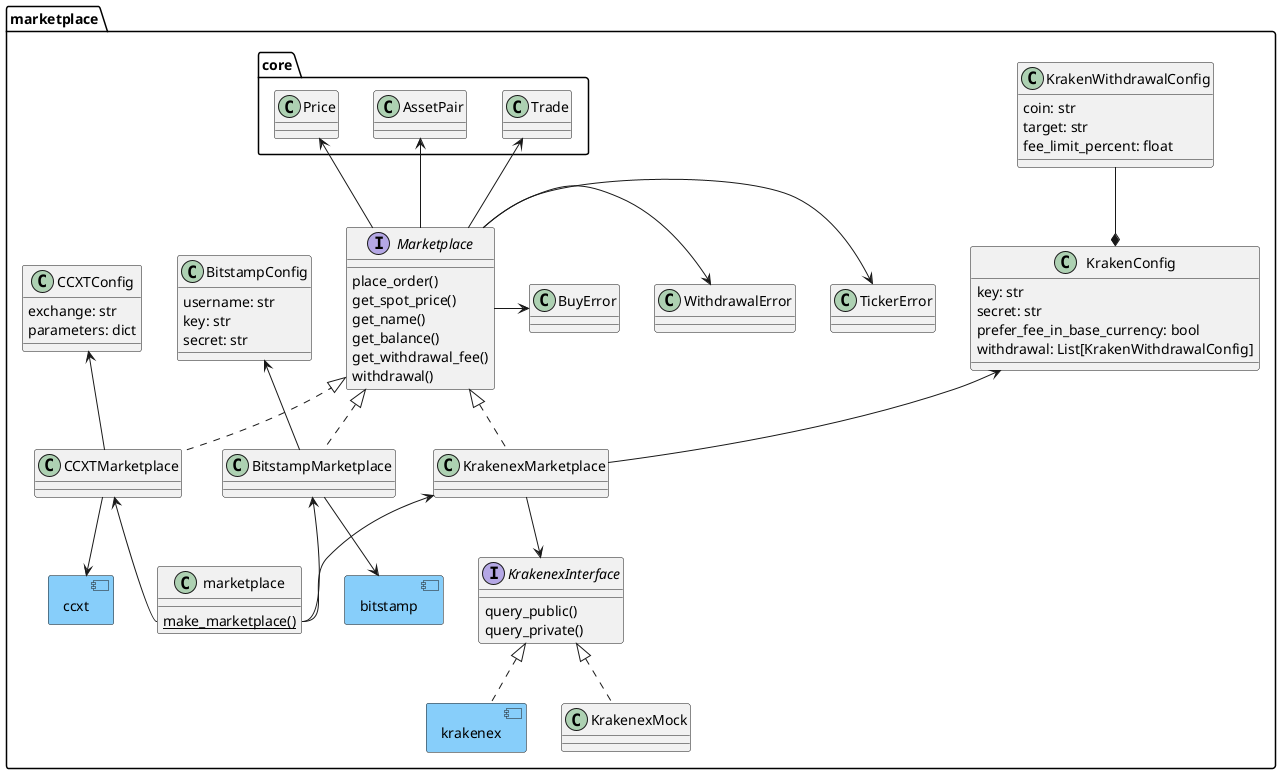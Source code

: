@startuml

allowmixing

namespace marketplace {
    component bitstamp #lightskyblue
    component krakenex #lightskyblue

interface Marketplace {
    place_order()
    get_spot_price()
    get_name()
    get_balance()
    get_withdrawal_fee()
    withdrawal()
}

class BuyError
class TickerError
class WithdrawalError

Marketplace -> BuyError
Marketplace -> TickerError
Marketplace -> WithdrawalError

core.Price <-- Marketplace
core.Trade <-- Marketplace
core.AssetPair <-- Marketplace

class KrakenexMarketplace implements Marketplace

class BitstampMarketplace implements Marketplace
BitstampMarketplace --> bitstamp

class marketplace {
{static} make_marketplace()
}

KrakenexMarketplace <-- marketplace::make_marketplace
BitstampMarketplace <-- marketplace::make_marketplace

class KrakenWithdrawalConfig {
    coin: str
    target: str
    fee_limit_percent: float
}

class KrakenConfig {
    key: str
    secret: str
    prefer_fee_in_base_currency: bool
    withdrawal: List[KrakenWithdrawalConfig]
}

KrakenWithdrawalConfig --* KrakenConfig

KrakenConfig <-- KrakenexMarketplace

class BitstampConfig {
    username: str
    key: str
    secret: str
}

BitstampConfig <-- BitstampMarketplace

interface KrakenexInterface {
    query_public()
    query_private()
}

class KrakenexMock implements KrakenexInterface

KrakenexMarketplace --> KrakenexInterface

KrakenexInterface <|.. krakenex


component ccxt #lightskyblue

class CCXTConfig {
exchange: str
parameters: dict
}

class CCXTMarketplace implements Marketplace
CCXTConfig <-- CCXTMarketplace
CCXTMarketplace --> ccxt
CCXTMarketplace <-- marketplace::make_marketplace

}

@enduml